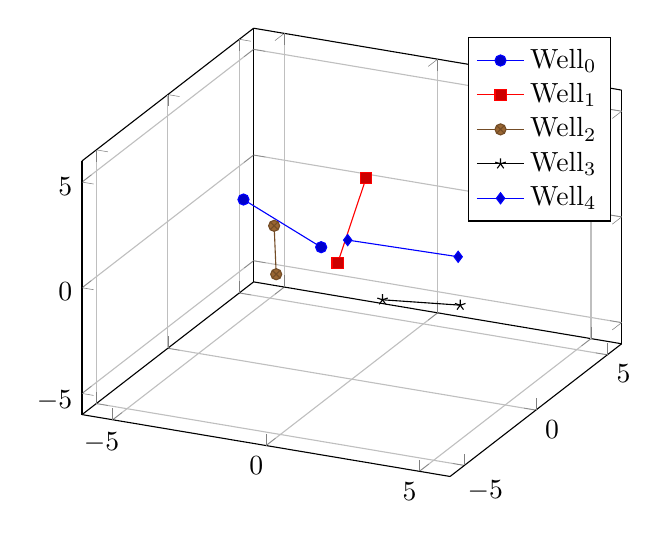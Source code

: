 % -*- root: ../../mainThesis.tex -*-

\begin{tikzpicture}[scale=1]

\begin{axis}[grid=major,
xmin=-6, xmax=6,
ymin=-6, ymax=6,
zmin=-6, zmax=6]
\addplot3 coordinates { (-4,1,1) (-1,0,0) };
\addlegendentry{$\text{Well}_0$};
\addplot3 coordinates { (0,1,3) (0,-1,0) };
\addlegendentry{$\text{Well}_1$};
\addplot3 coordinates { (-3,1,0) (-2,-1,-1) };
\addlegendentry{$\text{Well}_2$};
\addplot3 coordinates { (4,-1,-1) (1,0,-2) };
\addlegendentry{$\text{Well}_3$};
\addplot3 coordinates { (3,1,0) (-2,4,-2) };
\addlegendentry{$\text{Well}_4$};
\end{axis}

\end{tikzpicture}
